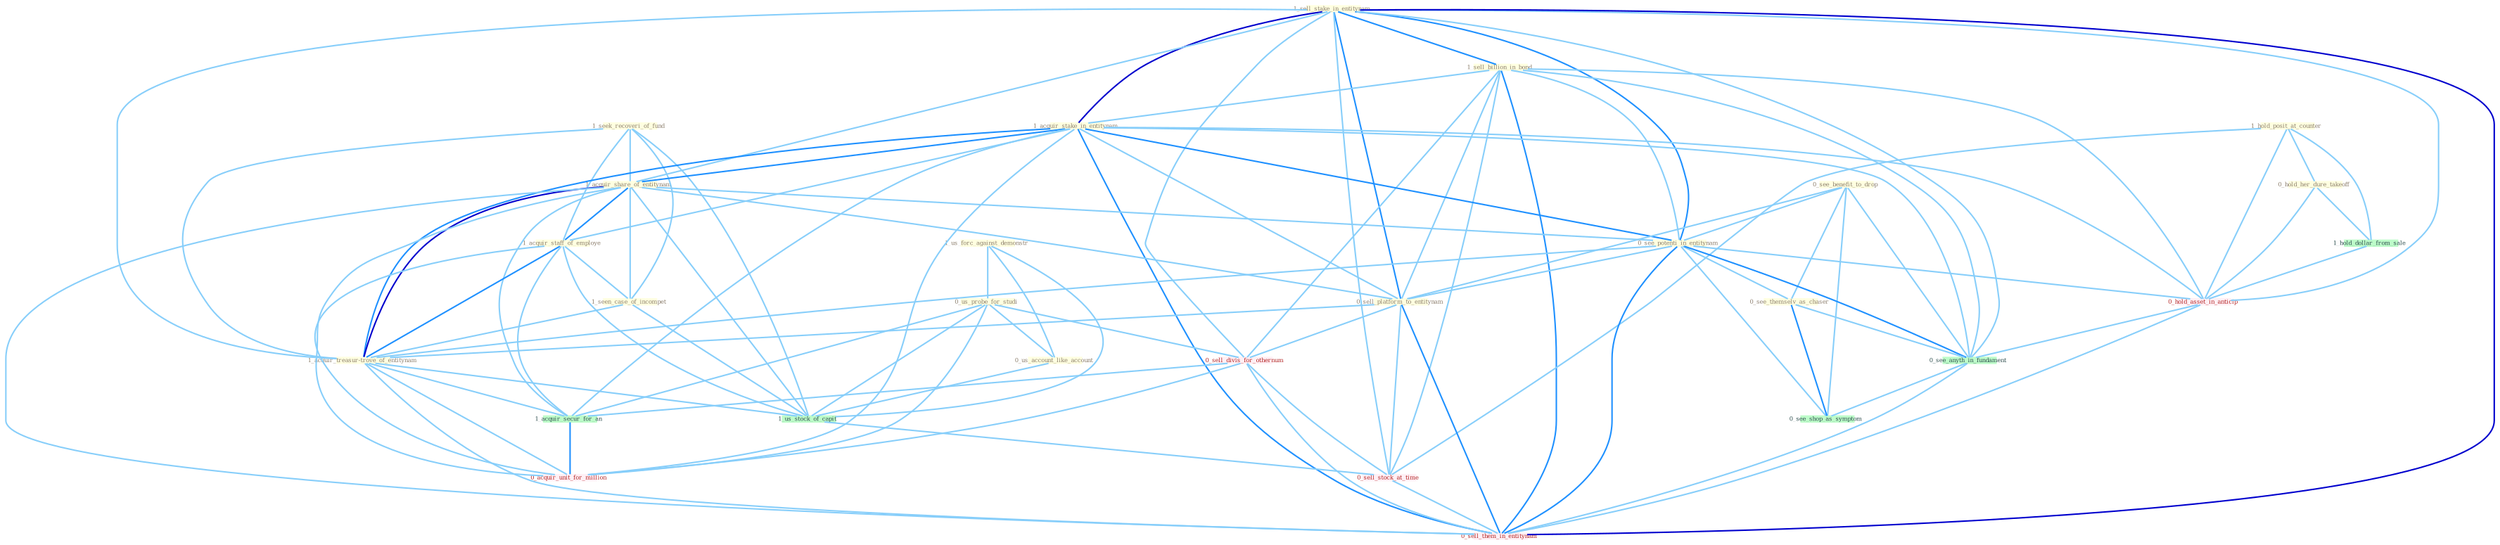 Graph G{ 
    node
    [shape=polygon,style=filled,width=.5,height=.06,color="#BDFCC9",fixedsize=true,fontsize=4,
    fontcolor="#2f4f4f"];
    {node
    [color="#ffffe0", fontcolor="#8b7d6b"] "1_sell_stake_in_entitynam " "1_sell_billion_in_bond " "1_seek_recoveri_of_fund " "1_hold_posit_at_counter " "1_us_forc_against_demonstr " "1_acquir_stake_in_entitynam " "0_see_benefit_to_drop " "1_acquir_share_of_entitynam " "1_acquir_staff_of_employe " "0_see_potenti_in_entitynam " "0_us_probe_for_studi " "1_seen_case_of_incompet " "0_us_account_like_account " "0_hold_her_dure_takeoff " "0_sell_platform_to_entitynam " "1_acquir_treasur-trove_of_entitynam " "0_see_themselv_as_chaser "}
{node [color="#fff0f5", fontcolor="#b22222"] "0_sell_divis_for_othernum " "0_hold_asset_in_anticip " "0_sell_stock_at_time " "0_acquir_unit_for_million " "0_sell_them_in_entitynam "}
edge [color="#B0E2FF"];

	"1_sell_stake_in_entitynam " -- "1_sell_billion_in_bond " [w="2", color="#1e90ff" , len=0.8];
	"1_sell_stake_in_entitynam " -- "1_acquir_stake_in_entitynam " [w="3", color="#0000cd" , len=0.6];
	"1_sell_stake_in_entitynam " -- "1_acquir_share_of_entitynam " [w="1", color="#87cefa" ];
	"1_sell_stake_in_entitynam " -- "0_see_potenti_in_entitynam " [w="2", color="#1e90ff" , len=0.8];
	"1_sell_stake_in_entitynam " -- "0_sell_platform_to_entitynam " [w="2", color="#1e90ff" , len=0.8];
	"1_sell_stake_in_entitynam " -- "1_acquir_treasur-trove_of_entitynam " [w="1", color="#87cefa" ];
	"1_sell_stake_in_entitynam " -- "0_sell_divis_for_othernum " [w="1", color="#87cefa" ];
	"1_sell_stake_in_entitynam " -- "0_hold_asset_in_anticip " [w="1", color="#87cefa" ];
	"1_sell_stake_in_entitynam " -- "0_sell_stock_at_time " [w="1", color="#87cefa" ];
	"1_sell_stake_in_entitynam " -- "0_see_anyth_in_fundament " [w="1", color="#87cefa" ];
	"1_sell_stake_in_entitynam " -- "0_sell_them_in_entitynam " [w="3", color="#0000cd" , len=0.6];
	"1_sell_billion_in_bond " -- "1_acquir_stake_in_entitynam " [w="1", color="#87cefa" ];
	"1_sell_billion_in_bond " -- "0_see_potenti_in_entitynam " [w="1", color="#87cefa" ];
	"1_sell_billion_in_bond " -- "0_sell_platform_to_entitynam " [w="1", color="#87cefa" ];
	"1_sell_billion_in_bond " -- "0_sell_divis_for_othernum " [w="1", color="#87cefa" ];
	"1_sell_billion_in_bond " -- "0_hold_asset_in_anticip " [w="1", color="#87cefa" ];
	"1_sell_billion_in_bond " -- "0_sell_stock_at_time " [w="1", color="#87cefa" ];
	"1_sell_billion_in_bond " -- "0_see_anyth_in_fundament " [w="1", color="#87cefa" ];
	"1_sell_billion_in_bond " -- "0_sell_them_in_entitynam " [w="2", color="#1e90ff" , len=0.8];
	"1_seek_recoveri_of_fund " -- "1_acquir_share_of_entitynam " [w="1", color="#87cefa" ];
	"1_seek_recoveri_of_fund " -- "1_acquir_staff_of_employe " [w="1", color="#87cefa" ];
	"1_seek_recoveri_of_fund " -- "1_seen_case_of_incompet " [w="1", color="#87cefa" ];
	"1_seek_recoveri_of_fund " -- "1_acquir_treasur-trove_of_entitynam " [w="1", color="#87cefa" ];
	"1_seek_recoveri_of_fund " -- "1_us_stock_of_capit " [w="1", color="#87cefa" ];
	"1_hold_posit_at_counter " -- "0_hold_her_dure_takeoff " [w="1", color="#87cefa" ];
	"1_hold_posit_at_counter " -- "1_hold_dollar_from_sale " [w="1", color="#87cefa" ];
	"1_hold_posit_at_counter " -- "0_hold_asset_in_anticip " [w="1", color="#87cefa" ];
	"1_hold_posit_at_counter " -- "0_sell_stock_at_time " [w="1", color="#87cefa" ];
	"1_us_forc_against_demonstr " -- "0_us_probe_for_studi " [w="1", color="#87cefa" ];
	"1_us_forc_against_demonstr " -- "0_us_account_like_account " [w="1", color="#87cefa" ];
	"1_us_forc_against_demonstr " -- "1_us_stock_of_capit " [w="1", color="#87cefa" ];
	"1_acquir_stake_in_entitynam " -- "1_acquir_share_of_entitynam " [w="2", color="#1e90ff" , len=0.8];
	"1_acquir_stake_in_entitynam " -- "1_acquir_staff_of_employe " [w="1", color="#87cefa" ];
	"1_acquir_stake_in_entitynam " -- "0_see_potenti_in_entitynam " [w="2", color="#1e90ff" , len=0.8];
	"1_acquir_stake_in_entitynam " -- "0_sell_platform_to_entitynam " [w="1", color="#87cefa" ];
	"1_acquir_stake_in_entitynam " -- "1_acquir_treasur-trove_of_entitynam " [w="2", color="#1e90ff" , len=0.8];
	"1_acquir_stake_in_entitynam " -- "1_acquir_secur_for_an " [w="1", color="#87cefa" ];
	"1_acquir_stake_in_entitynam " -- "0_hold_asset_in_anticip " [w="1", color="#87cefa" ];
	"1_acquir_stake_in_entitynam " -- "0_see_anyth_in_fundament " [w="1", color="#87cefa" ];
	"1_acquir_stake_in_entitynam " -- "0_acquir_unit_for_million " [w="1", color="#87cefa" ];
	"1_acquir_stake_in_entitynam " -- "0_sell_them_in_entitynam " [w="2", color="#1e90ff" , len=0.8];
	"0_see_benefit_to_drop " -- "0_see_potenti_in_entitynam " [w="1", color="#87cefa" ];
	"0_see_benefit_to_drop " -- "0_sell_platform_to_entitynam " [w="1", color="#87cefa" ];
	"0_see_benefit_to_drop " -- "0_see_themselv_as_chaser " [w="1", color="#87cefa" ];
	"0_see_benefit_to_drop " -- "0_see_anyth_in_fundament " [w="1", color="#87cefa" ];
	"0_see_benefit_to_drop " -- "0_see_shop_as_symptom " [w="1", color="#87cefa" ];
	"1_acquir_share_of_entitynam " -- "1_acquir_staff_of_employe " [w="2", color="#1e90ff" , len=0.8];
	"1_acquir_share_of_entitynam " -- "0_see_potenti_in_entitynam " [w="1", color="#87cefa" ];
	"1_acquir_share_of_entitynam " -- "1_seen_case_of_incompet " [w="1", color="#87cefa" ];
	"1_acquir_share_of_entitynam " -- "0_sell_platform_to_entitynam " [w="1", color="#87cefa" ];
	"1_acquir_share_of_entitynam " -- "1_acquir_treasur-trove_of_entitynam " [w="3", color="#0000cd" , len=0.6];
	"1_acquir_share_of_entitynam " -- "1_acquir_secur_for_an " [w="1", color="#87cefa" ];
	"1_acquir_share_of_entitynam " -- "1_us_stock_of_capit " [w="1", color="#87cefa" ];
	"1_acquir_share_of_entitynam " -- "0_acquir_unit_for_million " [w="1", color="#87cefa" ];
	"1_acquir_share_of_entitynam " -- "0_sell_them_in_entitynam " [w="1", color="#87cefa" ];
	"1_acquir_staff_of_employe " -- "1_seen_case_of_incompet " [w="1", color="#87cefa" ];
	"1_acquir_staff_of_employe " -- "1_acquir_treasur-trove_of_entitynam " [w="2", color="#1e90ff" , len=0.8];
	"1_acquir_staff_of_employe " -- "1_acquir_secur_for_an " [w="1", color="#87cefa" ];
	"1_acquir_staff_of_employe " -- "1_us_stock_of_capit " [w="1", color="#87cefa" ];
	"1_acquir_staff_of_employe " -- "0_acquir_unit_for_million " [w="1", color="#87cefa" ];
	"0_see_potenti_in_entitynam " -- "0_sell_platform_to_entitynam " [w="1", color="#87cefa" ];
	"0_see_potenti_in_entitynam " -- "1_acquir_treasur-trove_of_entitynam " [w="1", color="#87cefa" ];
	"0_see_potenti_in_entitynam " -- "0_see_themselv_as_chaser " [w="1", color="#87cefa" ];
	"0_see_potenti_in_entitynam " -- "0_hold_asset_in_anticip " [w="1", color="#87cefa" ];
	"0_see_potenti_in_entitynam " -- "0_see_anyth_in_fundament " [w="2", color="#1e90ff" , len=0.8];
	"0_see_potenti_in_entitynam " -- "0_see_shop_as_symptom " [w="1", color="#87cefa" ];
	"0_see_potenti_in_entitynam " -- "0_sell_them_in_entitynam " [w="2", color="#1e90ff" , len=0.8];
	"0_us_probe_for_studi " -- "0_us_account_like_account " [w="1", color="#87cefa" ];
	"0_us_probe_for_studi " -- "0_sell_divis_for_othernum " [w="1", color="#87cefa" ];
	"0_us_probe_for_studi " -- "1_acquir_secur_for_an " [w="1", color="#87cefa" ];
	"0_us_probe_for_studi " -- "1_us_stock_of_capit " [w="1", color="#87cefa" ];
	"0_us_probe_for_studi " -- "0_acquir_unit_for_million " [w="1", color="#87cefa" ];
	"1_seen_case_of_incompet " -- "1_acquir_treasur-trove_of_entitynam " [w="1", color="#87cefa" ];
	"1_seen_case_of_incompet " -- "1_us_stock_of_capit " [w="1", color="#87cefa" ];
	"0_us_account_like_account " -- "1_us_stock_of_capit " [w="1", color="#87cefa" ];
	"0_hold_her_dure_takeoff " -- "1_hold_dollar_from_sale " [w="1", color="#87cefa" ];
	"0_hold_her_dure_takeoff " -- "0_hold_asset_in_anticip " [w="1", color="#87cefa" ];
	"0_sell_platform_to_entitynam " -- "1_acquir_treasur-trove_of_entitynam " [w="1", color="#87cefa" ];
	"0_sell_platform_to_entitynam " -- "0_sell_divis_for_othernum " [w="1", color="#87cefa" ];
	"0_sell_platform_to_entitynam " -- "0_sell_stock_at_time " [w="1", color="#87cefa" ];
	"0_sell_platform_to_entitynam " -- "0_sell_them_in_entitynam " [w="2", color="#1e90ff" , len=0.8];
	"1_acquir_treasur-trove_of_entitynam " -- "1_acquir_secur_for_an " [w="1", color="#87cefa" ];
	"1_acquir_treasur-trove_of_entitynam " -- "1_us_stock_of_capit " [w="1", color="#87cefa" ];
	"1_acquir_treasur-trove_of_entitynam " -- "0_acquir_unit_for_million " [w="1", color="#87cefa" ];
	"1_acquir_treasur-trove_of_entitynam " -- "0_sell_them_in_entitynam " [w="1", color="#87cefa" ];
	"0_see_themselv_as_chaser " -- "0_see_anyth_in_fundament " [w="1", color="#87cefa" ];
	"0_see_themselv_as_chaser " -- "0_see_shop_as_symptom " [w="2", color="#1e90ff" , len=0.8];
	"0_sell_divis_for_othernum " -- "1_acquir_secur_for_an " [w="1", color="#87cefa" ];
	"0_sell_divis_for_othernum " -- "0_sell_stock_at_time " [w="1", color="#87cefa" ];
	"0_sell_divis_for_othernum " -- "0_acquir_unit_for_million " [w="1", color="#87cefa" ];
	"0_sell_divis_for_othernum " -- "0_sell_them_in_entitynam " [w="1", color="#87cefa" ];
	"1_acquir_secur_for_an " -- "0_acquir_unit_for_million " [w="2", color="#1e90ff" , len=0.8];
	"1_us_stock_of_capit " -- "0_sell_stock_at_time " [w="1", color="#87cefa" ];
	"1_hold_dollar_from_sale " -- "0_hold_asset_in_anticip " [w="1", color="#87cefa" ];
	"0_hold_asset_in_anticip " -- "0_see_anyth_in_fundament " [w="1", color="#87cefa" ];
	"0_hold_asset_in_anticip " -- "0_sell_them_in_entitynam " [w="1", color="#87cefa" ];
	"0_sell_stock_at_time " -- "0_sell_them_in_entitynam " [w="1", color="#87cefa" ];
	"0_see_anyth_in_fundament " -- "0_see_shop_as_symptom " [w="1", color="#87cefa" ];
	"0_see_anyth_in_fundament " -- "0_sell_them_in_entitynam " [w="1", color="#87cefa" ];
}